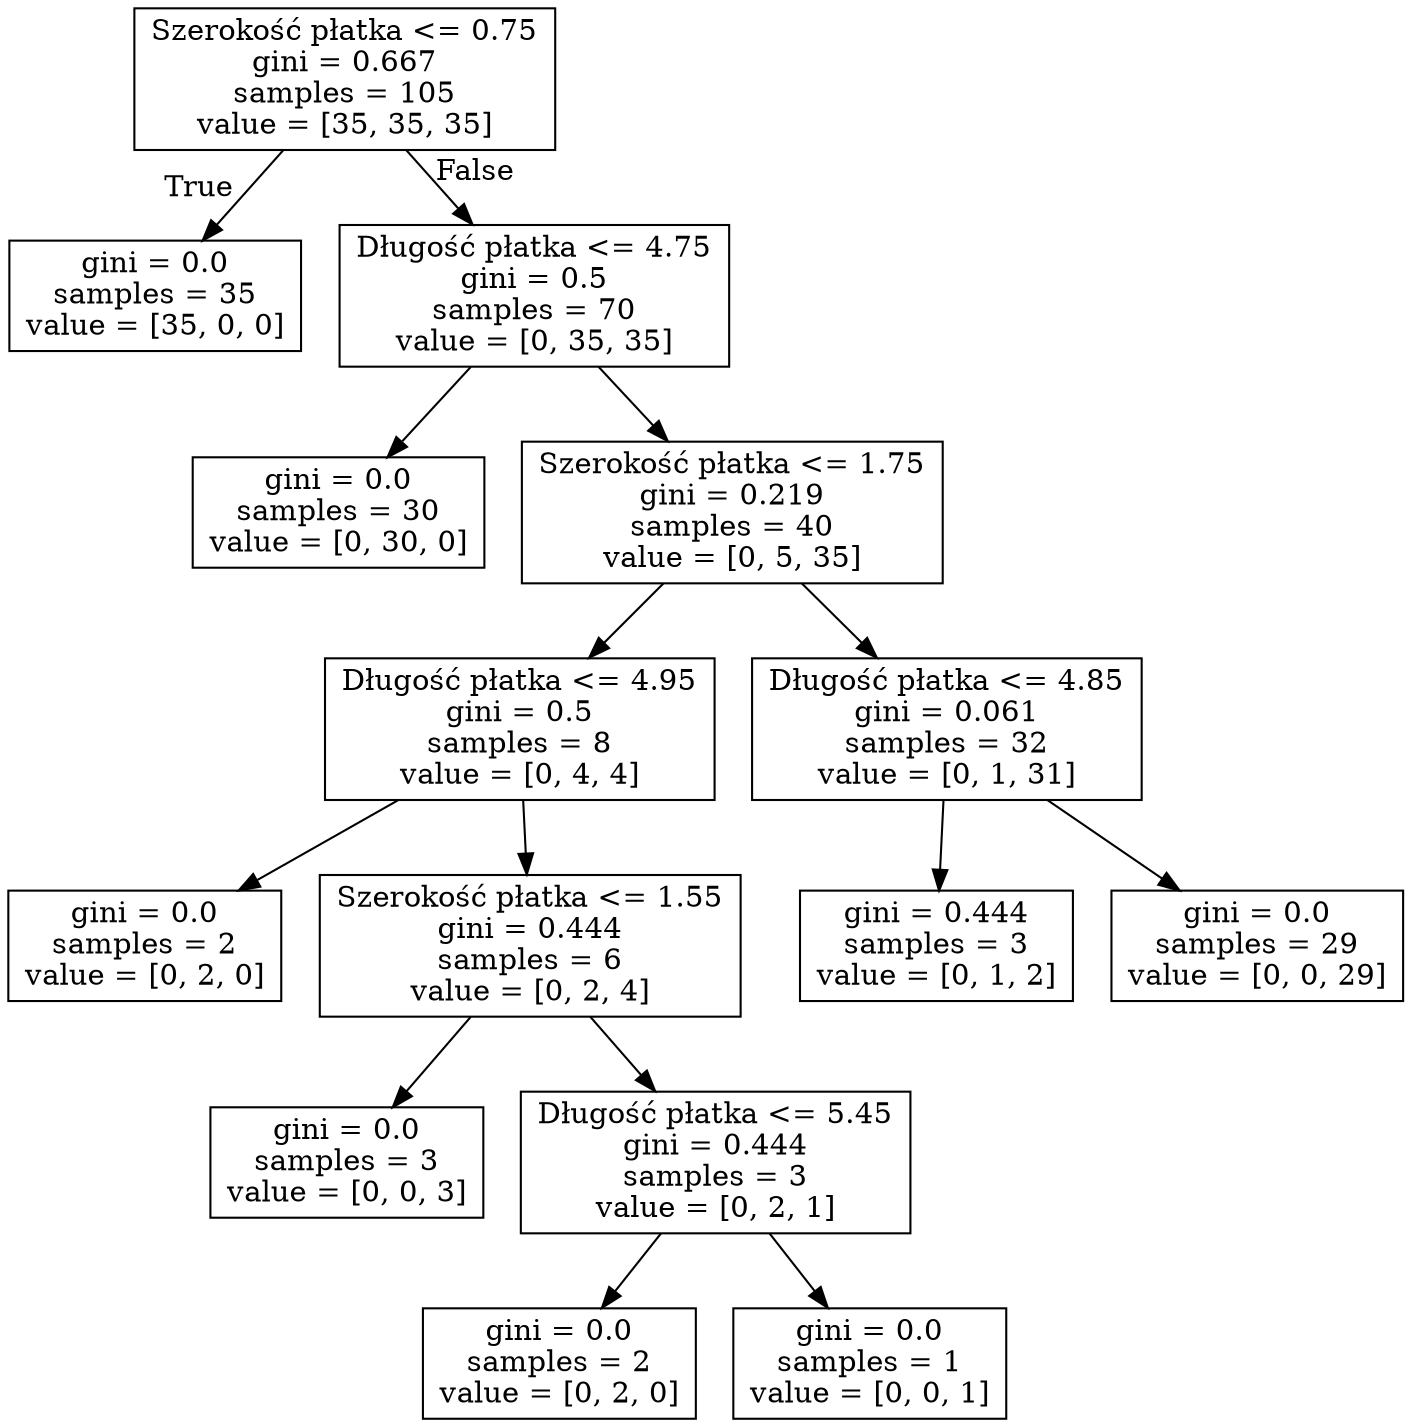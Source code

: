 digraph Tree {
node [shape=box] ;
0 [label="Szerokość płatka <= 0.75\ngini = 0.667\nsamples = 105\nvalue = [35, 35, 35]"] ;
1 [label="gini = 0.0\nsamples = 35\nvalue = [35, 0, 0]"] ;
0 -> 1 [labeldistance=2.5, labelangle=45, headlabel="True"] ;
2 [label="Długość płatka <= 4.75\ngini = 0.5\nsamples = 70\nvalue = [0, 35, 35]"] ;
0 -> 2 [labeldistance=2.5, labelangle=-45, headlabel="False"] ;
3 [label="gini = 0.0\nsamples = 30\nvalue = [0, 30, 0]"] ;
2 -> 3 ;
4 [label="Szerokość płatka <= 1.75\ngini = 0.219\nsamples = 40\nvalue = [0, 5, 35]"] ;
2 -> 4 ;
5 [label="Długość płatka <= 4.95\ngini = 0.5\nsamples = 8\nvalue = [0, 4, 4]"] ;
4 -> 5 ;
6 [label="gini = 0.0\nsamples = 2\nvalue = [0, 2, 0]"] ;
5 -> 6 ;
7 [label="Szerokość płatka <= 1.55\ngini = 0.444\nsamples = 6\nvalue = [0, 2, 4]"] ;
5 -> 7 ;
8 [label="gini = 0.0\nsamples = 3\nvalue = [0, 0, 3]"] ;
7 -> 8 ;
9 [label="Długość płatka <= 5.45\ngini = 0.444\nsamples = 3\nvalue = [0, 2, 1]"] ;
7 -> 9 ;
10 [label="gini = 0.0\nsamples = 2\nvalue = [0, 2, 0]"] ;
9 -> 10 ;
11 [label="gini = 0.0\nsamples = 1\nvalue = [0, 0, 1]"] ;
9 -> 11 ;
12 [label="Długość płatka <= 4.85\ngini = 0.061\nsamples = 32\nvalue = [0, 1, 31]"] ;
4 -> 12 ;
13 [label="gini = 0.444\nsamples = 3\nvalue = [0, 1, 2]"] ;
12 -> 13 ;
14 [label="gini = 0.0\nsamples = 29\nvalue = [0, 0, 29]"] ;
12 -> 14 ;
}